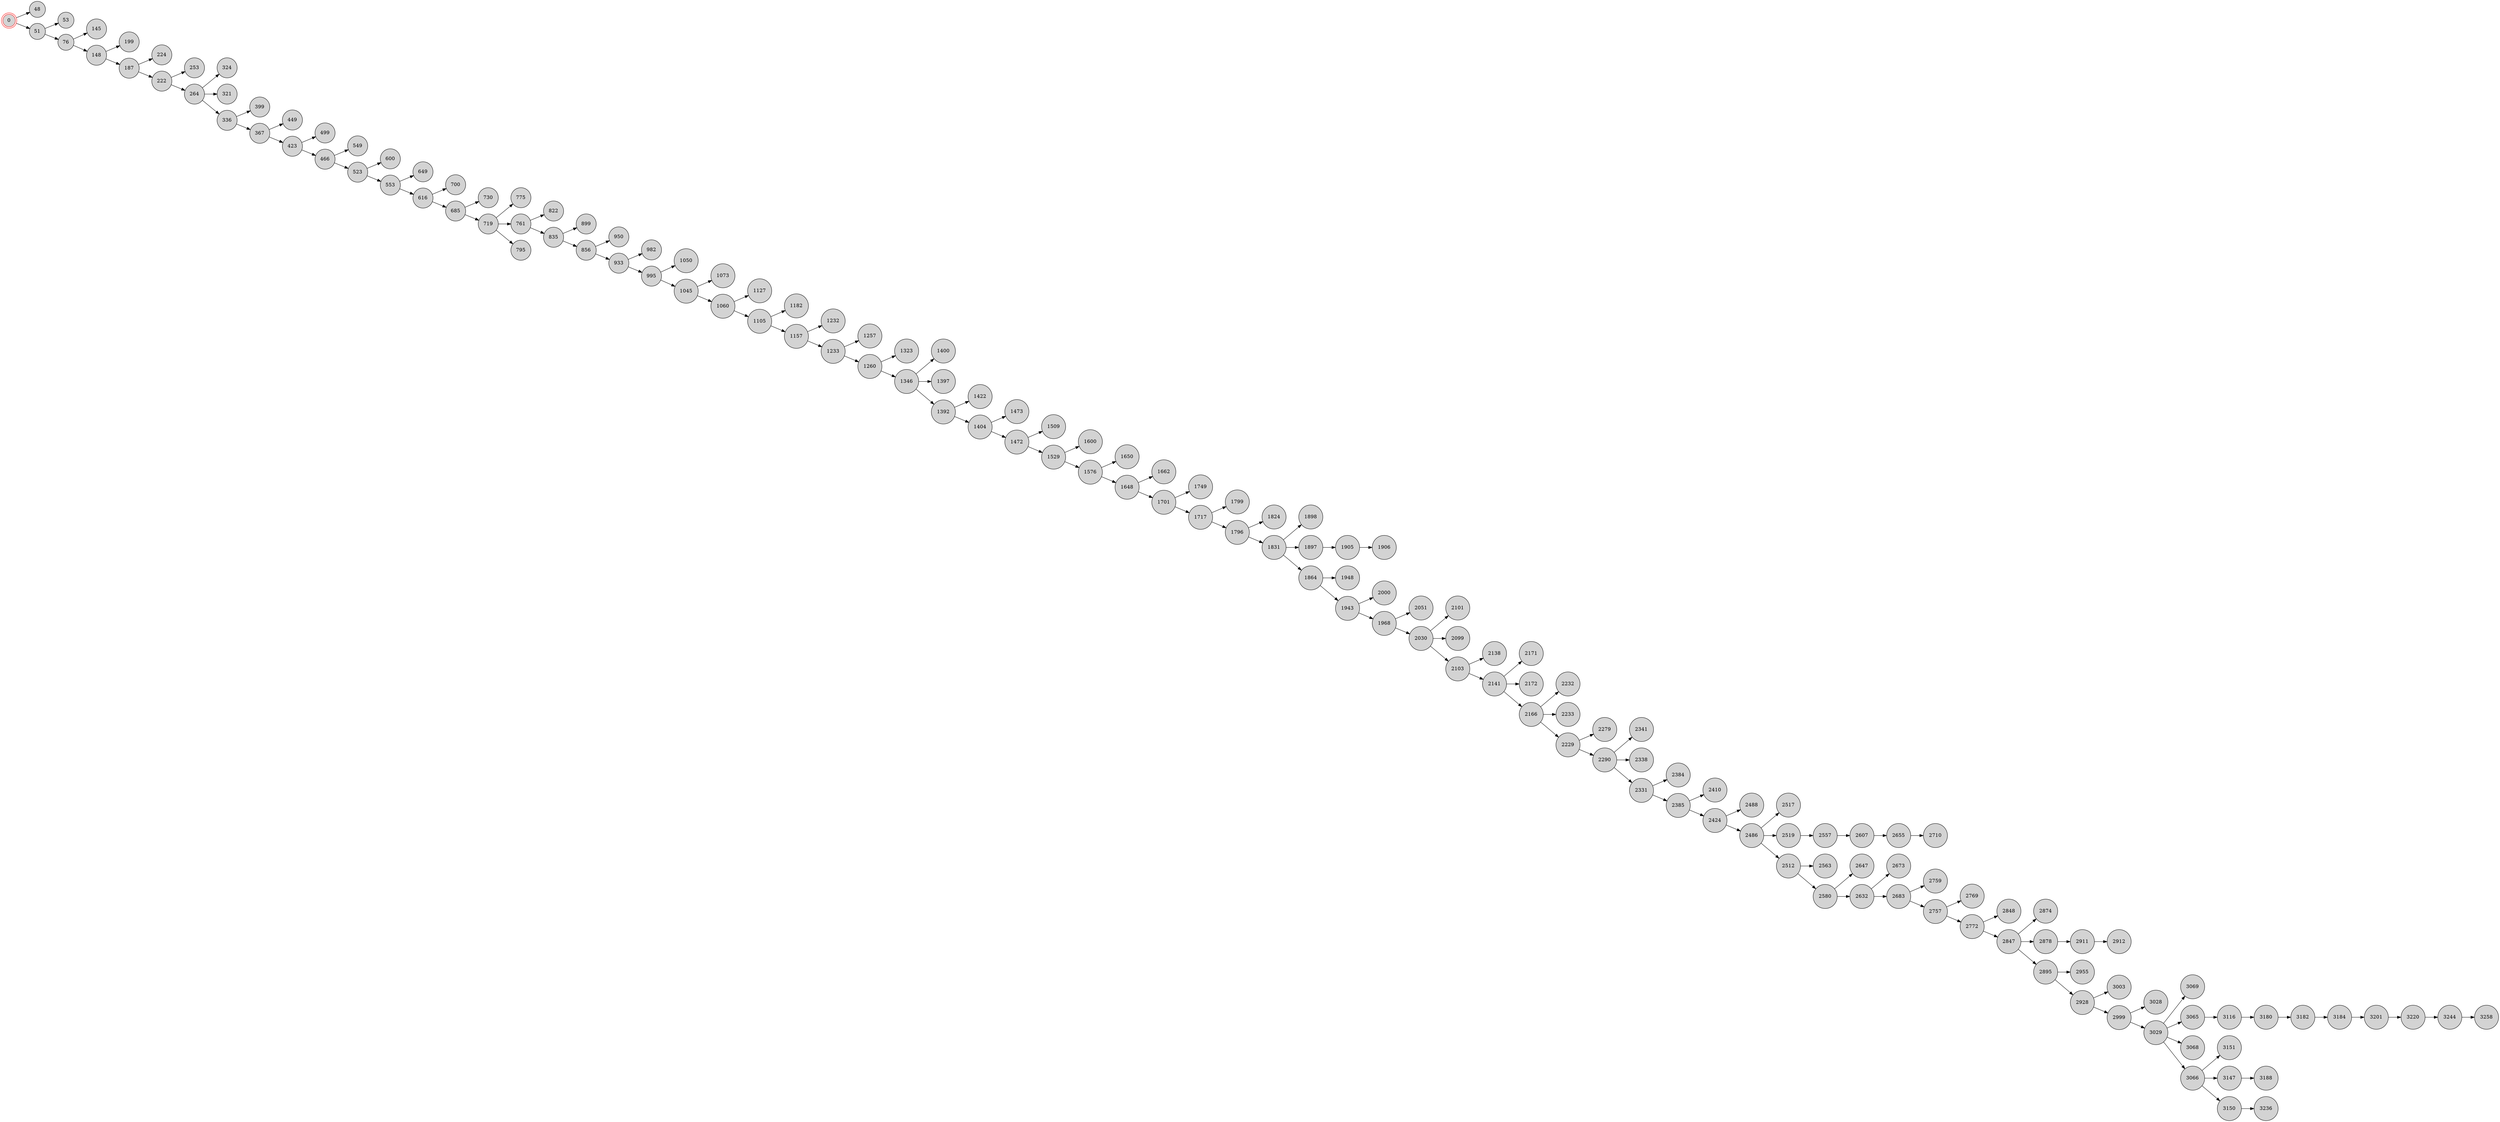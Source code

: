 digraph BlockchainTree {
    rankdir=LR;
    node [shape=circle, style=filled, fillcolor=lightgray];

    0 [shape=doublecircle, color=red];
    0 -> 48;
    0 -> 51;
    51 -> 53;
    51 -> 76;
    76 -> 145;
    76 -> 148;
    148 -> 199;
    148 -> 187;
    187 -> 224;
    187 -> 222;
    222 -> 253;
    222 -> 264;
    264 -> 324;
    264 -> 321;
    264 -> 336;
    336 -> 399;
    336 -> 367;
    367 -> 449;
    367 -> 423;
    423 -> 499;
    423 -> 466;
    466 -> 549;
    466 -> 523;
    523 -> 600;
    523 -> 553;
    553 -> 649;
    553 -> 616;
    616 -> 700;
    616 -> 685;
    685 -> 730;
    685 -> 719;
    719 -> 775;
    719 -> 761;
    761 -> 822;
    719 -> 795;
    761 -> 835;
    835 -> 899;
    835 -> 856;
    856 -> 950;
    856 -> 933;
    933 -> 982;
    933 -> 995;
    995 -> 1050;
    995 -> 1045;
    1045 -> 1073;
    1045 -> 1060;
    1060 -> 1127;
    1060 -> 1105;
    1105 -> 1182;
    1105 -> 1157;
    1157 -> 1232;
    1157 -> 1233;
    1233 -> 1257;
    1233 -> 1260;
    1260 -> 1323;
    1260 -> 1346;
    1346 -> 1400;
    1346 -> 1397;
    1346 -> 1392;
    1392 -> 1422;
    1392 -> 1404;
    1404 -> 1473;
    1404 -> 1472;
    1472 -> 1509;
    1472 -> 1529;
    1529 -> 1600;
    1529 -> 1576;
    1576 -> 1650;
    1576 -> 1648;
    1648 -> 1662;
    1648 -> 1701;
    1701 -> 1749;
    1701 -> 1717;
    1717 -> 1799;
    1717 -> 1796;
    1796 -> 1824;
    1796 -> 1831;
    1831 -> 1898;
    1831 -> 1897;
    1897 -> 1905;
    1905 -> 1906;
    1831 -> 1864;
    1864 -> 1948;
    1864 -> 1943;
    1943 -> 2000;
    1943 -> 1968;
    1968 -> 2051;
    1968 -> 2030;
    2030 -> 2101;
    2030 -> 2099;
    2030 -> 2103;
    2103 -> 2138;
    2103 -> 2141;
    2141 -> 2171;
    2141 -> 2172;
    2141 -> 2166;
    2166 -> 2232;
    2166 -> 2233;
    2166 -> 2229;
    2229 -> 2279;
    2229 -> 2290;
    2290 -> 2341;
    2290 -> 2338;
    2290 -> 2331;
    2331 -> 2384;
    2331 -> 2385;
    2385 -> 2410;
    2385 -> 2424;
    2424 -> 2488;
    2424 -> 2486;
    2486 -> 2517;
    2486 -> 2519;
    2486 -> 2512;
    2512 -> 2563;
    2519 -> 2557;
    2512 -> 2580;
    2580 -> 2647;
    2557 -> 2607;
    2580 -> 2632;
    2632 -> 2673;
    2607 -> 2655;
    2655 -> 2710;
    2632 -> 2683;
    2683 -> 2759;
    2683 -> 2757;
    2757 -> 2769;
    2757 -> 2772;
    2772 -> 2848;
    2772 -> 2847;
    2847 -> 2874;
    2847 -> 2878;
    2878 -> 2911;
    2847 -> 2895;
    2895 -> 2955;
    2911 -> 2912;
    2895 -> 2928;
    2928 -> 3003;
    2928 -> 2999;
    2999 -> 3028;
    2999 -> 3029;
    3029 -> 3069;
    3029 -> 3065;
    3029 -> 3068;
    3029 -> 3066;
    3066 -> 3151;
    3065 -> 3116;
    3116 -> 3180;
    3180 -> 3182;
    3066 -> 3147;
    3182 -> 3184;
    3184 -> 3201;
    3066 -> 3150;
    3201 -> 3220;
    3147 -> 3188;
    3150 -> 3236;
    3220 -> 3244;
    3244 -> 3258;
}
